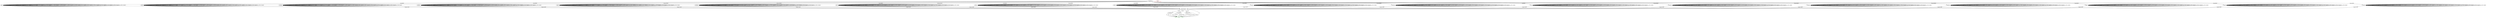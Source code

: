 digraph {
	qBug
	qCompute1
	qCompute2
	qComputeP5
	qComputeStart
	qDark
	qDragon
	qElectric
	qFairy
	qFighting
	qFire
	qFlying
	qGhost
	qGrass
	qGround
	qIce
	qNormal
	qPoison
	qPsychic
	qReadMove
	qRock
	qSteel
	qWater
	qAccept [color=green shape=triangle]
	NOPE [color=red shape=triangle]
	qBug -> qComputeStart [label="{empty};LEFT"]
	qBug -> qBug [label="Normal;WR(1);RIGHT"]
	qBug -> qBug [label="Fire;WR(0.5);RIGHT"]
	qBug -> qBug [label="Water;WR(1);RIGHT"]
	qBug -> qBug [label="Electric;WR(1);RIGHT"]
	qBug -> qBug [label="Grass;WR(2);RIGHT"]
	qBug -> qBug [label="Ice;WR(1);RIGHT"]
	qBug -> qBug [label="Fighting;WR(0.5);RIGHT"]
	qBug -> qBug [label="Poison;WR(0.5);RIGHT"]
	qBug -> qBug [label="Ground;WR(1);RIGHT"]
	qBug -> qBug [label="Flying;WR(0.5);RIGHT"]
	qBug -> qBug [label="Psychic;WR(2);RIGHT"]
	qBug -> qBug [label="Bug;WR(1);RIGHT"]
	qBug -> qBug [label="Rock;WR(1);RIGHT"]
	qBug -> qBug [label="Ghost;WR(0.5);RIGHT"]
	qBug -> qBug [label="Dragon;WR(1);RIGHT"]
	qBug -> qBug [label="Dark;WR(2);RIGHT"]
	qBug -> qBug [label="Steel;WR(0.5);RIGHT"]
	qBug -> qBug [label="Fairy;WR(0.5);RIGHT"]
	qCompute1 -> qAccept [label=0]
	qCompute1 -> qAccept [label=0.5]
	qCompute1 -> qAccept [label=1]
	qCompute1 -> qAccept [label=2]
	qCompute2 -> qAccept [label=0]
	qCompute2 -> qAccept [label="0.5;WR(1)"]
	qCompute2 -> qAccept [label="1;WR(2)"]
	qCompute2 -> qAccept [label="2;WR(4)"]
	qComputeP5 -> qAccept [label=0]
	qComputeP5 -> qAccept [label="0.5;WR(0.25)"]
	qComputeP5 -> qAccept [label="1;WR(0.5)"]
	qComputeP5 -> qAccept [label="2;WR(1)"]
	qComputeStart -> qAccept [label=0]
	qComputeStart -> qComputeP5 [label="0.5;LEFT"]
	qComputeStart -> qCompute1 [label="1;LEFT"]
	qComputeStart -> qCompute2 [label="2;LEFT"]
	qDark -> qComputeStart [label="{empty};LEFT"]
	qDark -> qDark [label="Normal;WR(1);RIGHT"]
	qDark -> qDark [label="Fire;WR(1);RIGHT"]
	qDark -> qDark [label="Water;WR(1);RIGHT"]
	qDark -> qDark [label="Electric;WR(1);RIGHT"]
	qDark -> qDark [label="Grass;WR(1);RIGHT"]
	qDark -> qDark [label="Ice;WR(1);RIGHT"]
	qDark -> qDark [label="Fighting;WR(0.5);RIGHT"]
	qDark -> qDark [label="Poison;WR(1);RIGHT"]
	qDark -> qDark [label="Ground;WR(1);RIGHT"]
	qDark -> qDark [label="Flying;WR(1);RIGHT"]
	qDark -> qDark [label="Psychic;WR(2);RIGHT"]
	qDark -> qDark [label="Bug;WR(1);RIGHT"]
	qDark -> qDark [label="Rock;WR(1);RIGHT"]
	qDark -> qDark [label="Ghost;WR(2);RIGHT"]
	qDark -> qDark [label="Dragon;WR(1);RIGHT"]
	qDark -> qDark [label="Dark;WR(0.5);RIGHT"]
	qDark -> qDark [label="Steel;WR(1);RIGHT"]
	qDark -> qDark [label="Fairy;WR(0.5);RIGHT"]
	qDragon -> qComputeStart [label="{empty};LEFT"]
	qDragon -> qDragon [label="Normal;WR(1);RIGHT"]
	qDragon -> qDragon [label="Fire;WR(1);RIGHT"]
	qDragon -> qDragon [label="Water;WR(1);RIGHT"]
	qDragon -> qDragon [label="Electric;WR(1);RIGHT"]
	qDragon -> qDragon [label="Grass;WR(1);RIGHT"]
	qDragon -> qDragon [label="Ice;WR(1);RIGHT"]
	qDragon -> qDragon [label="Fighting;WR(1);RIGHT"]
	qDragon -> qDragon [label="Poison;WR(1);RIGHT"]
	qDragon -> qDragon [label="Ground;WR(1);RIGHT"]
	qDragon -> qDragon [label="Flying;WR(1);RIGHT"]
	qDragon -> qDragon [label="Psychic;WR(1);RIGHT"]
	qDragon -> qDragon [label="Bug;WR(1);RIGHT"]
	qDragon -> qDragon [label="Rock;WR(1);RIGHT"]
	qDragon -> qDragon [label="Ghost;WR(1);RIGHT"]
	qDragon -> qDragon [label="Dragon;WR(2);RIGHT"]
	qDragon -> qDragon [label="Dark;WR(1);RIGHT"]
	qDragon -> qDragon [label="Steel;WR(0.5);RIGHT"]
	qDragon -> qDragon [label="Fairy;WR(0);RIGHT"]
	qElectric -> qComputeStart [label="{empty};LEFT"]
	qElectric -> qElectric [label="Normal;WR(1);RIGHT"]
	qElectric -> qElectric [label="Fire;WR(1);RIGHT"]
	qElectric -> qElectric [label="Water;WR(2);RIGHT"]
	qElectric -> qElectric [label="Electric;WR(0.5);RIGHT"]
	qElectric -> qElectric [label="Grass;WR(0.5);RIGHT"]
	qElectric -> qElectric [label="Ice;WR(1);RIGHT"]
	qElectric -> qElectric [label="Fighting;WR(1);RIGHT"]
	qElectric -> qElectric [label="Poison;WR(1);RIGHT"]
	qElectric -> qElectric [label="Ground;WR(0);RIGHT"]
	qElectric -> qElectric [label="Flying;WR(2);RIGHT"]
	qElectric -> qElectric [label="Psychic;WR(1);RIGHT"]
	qElectric -> qElectric [label="Bug;WR(1);RIGHT"]
	qElectric -> qElectric [label="Rock;WR(1);RIGHT"]
	qElectric -> qElectric [label="Ghost;WR(1);RIGHT"]
	qElectric -> qElectric [label="Dragon;WR(0.5);RIGHT"]
	qElectric -> qElectric [label="Dark;WR(1);RIGHT"]
	qElectric -> qElectric [label="Steel;WR(1);RIGHT"]
	qElectric -> qElectric [label="Fairy;WR(1);RIGHT"]
	qFairy -> qComputeStart [label="{empty};LEFT"]
	qFairy -> qFairy [label="Normal;WR(1);RIGHT"]
	qFairy -> qFairy [label="Fire;WR(0.5);RIGHT"]
	qFairy -> qFairy [label="Water;WR(1);RIGHT"]
	qFairy -> qFairy [label="Electric;WR(1);RIGHT"]
	qFairy -> qFairy [label="Grass;WR(1);RIGHT"]
	qFairy -> qFairy [label="Ice;WR(1);RIGHT"]
	qFairy -> qFairy [label="Fighting;WR(2);RIGHT"]
	qFairy -> qFairy [label="Poison;WR(0.5);RIGHT"]
	qFairy -> qFairy [label="Ground;WR(1);RIGHT"]
	qFairy -> qFairy [label="Flying;WR(1);RIGHT"]
	qFairy -> qFairy [label="Psychic;WR(1);RIGHT"]
	qFairy -> qFairy [label="Bug;WR(1);RIGHT"]
	qFairy -> qFairy [label="Rock;WR(1);RIGHT"]
	qFairy -> qFairy [label="Ghost;WR(1);RIGHT"]
	qFairy -> qFairy [label="Dragon;WR(2);RIGHT"]
	qFairy -> qFairy [label="Dark;WR(2);RIGHT"]
	qFairy -> qFairy [label="Steel;WR(0.5);RIGHT"]
	qFairy -> qFairy [label="Fairy;WR(1);RIGHT"]
	qFighting -> qComputeStart [label="{empty};LEFT"]
	qFighting -> qFighting [label="Normal;WR(2);RIGHT"]
	qFighting -> qFighting [label="Fire;WR(1);RIGHT"]
	qFighting -> qFighting [label="Water;WR(1);RIGHT"]
	qFighting -> qFighting [label="Electric;WR(1);RIGHT"]
	qFighting -> qFighting [label="Grass;WR(1);RIGHT"]
	qFighting -> qFighting [label="Ice;WR(2);RIGHT"]
	qFighting -> qFighting [label="Fighting;WR(1);RIGHT"]
	qFighting -> qFighting [label="Poison;WR(0.5);RIGHT"]
	qFighting -> qFighting [label="Ground;WR(1);RIGHT"]
	qFighting -> qFighting [label="Flying;WR(0.5);RIGHT"]
	qFighting -> qFighting [label="Psychic;WR(0.5);RIGHT"]
	qFighting -> qFighting [label="Bug;WR(0.5);RIGHT"]
	qFighting -> qFighting [label="Rock;WR(2);RIGHT"]
	qFighting -> qFighting [label="Ghost;WR(0);RIGHT"]
	qFighting -> qFighting [label="Dragon;WR(1);RIGHT"]
	qFighting -> qFighting [label="Dark;WR(2);RIGHT"]
	qFighting -> qFighting [label="Steel;WR(2);RIGHT"]
	qFighting -> qFighting [label="Fairy;WR(0.5);RIGHT"]
	qFire -> qComputeStart [label="{empty};LEFT"]
	qFire -> qFire [label="Normal;WR(1);RIGHT"]
	qFire -> qFire [label="Fire;WR(0.5);RIGHT"]
	qFire -> qFire [label="Water;WR(0.5);RIGHT"]
	qFire -> qFire [label="Electric;WR(1);RIGHT"]
	qFire -> qFire [label="Grass;WR(2);RIGHT"]
	qFire -> qFire [label="Ice;WR(2);RIGHT"]
	qFire -> qFire [label="Fighting;WR(1);RIGHT"]
	qFire -> qFire [label="Poison;WR(1);RIGHT"]
	qFire -> qFire [label="Ground;WR(1);RIGHT"]
	qFire -> qFire [label="Flying;WR(1);RIGHT"]
	qFire -> qFire [label="Psychic;WR(1);RIGHT"]
	qFire -> qFire [label="Bug;WR(2);RIGHT"]
	qFire -> qFire [label="Rock;WR(0.5);RIGHT"]
	qFire -> qFire [label="Ghost;WR(1);RIGHT"]
	qFire -> qFire [label="Dragon;WR(0.5);RIGHT"]
	qFire -> qFire [label="Dark;WR(1);RIGHT"]
	qFire -> qFire [label="Steel;WR(2);RIGHT"]
	qFire -> qFire [label="Fairy;WR(1);RIGHT"]
	qFlying -> qComputeStart [label="{empty};LEFT"]
	qFlying -> qFlying [label="Normal;WR(1);RIGHT"]
	qFlying -> qFlying [label="Fire;WR(1);RIGHT"]
	qFlying -> qFlying [label="Water;WR(1);RIGHT"]
	qFlying -> qFlying [label="Electric;WR(0.5);RIGHT"]
	qFlying -> qFlying [label="Grass;WR(2);RIGHT"]
	qFlying -> qFlying [label="Ice;WR(1);RIGHT"]
	qFlying -> qFlying [label="Fighting;WR(2);RIGHT"]
	qFlying -> qFlying [label="Poison;WR(1);RIGHT"]
	qFlying -> qFlying [label="Ground;WR(1);RIGHT"]
	qFlying -> qFlying [label="Flying;WR(1);RIGHT"]
	qFlying -> qFlying [label="Psychic;WR(1);RIGHT"]
	qFlying -> qFlying [label="Bug;WR(2);RIGHT"]
	qFlying -> qFlying [label="Rock;WR(0.5);RIGHT"]
	qFlying -> qFlying [label="Ghost;WR(1);RIGHT"]
	qFlying -> qFlying [label="Dragon;WR(1);RIGHT"]
	qFlying -> qFlying [label="Dark;WR(1);RIGHT"]
	qFlying -> qFlying [label="Steel;WR(0.5);RIGHT"]
	qFlying -> qFlying [label="Fairy;WR(1);RIGHT"]
	qGhost -> qComputeStart [label="{empty};LEFT"]
	qGhost -> qGhost [label="Normal;WR(0);RIGHT"]
	qGhost -> qGhost [label="Fire;WR(1);RIGHT"]
	qGhost -> qGhost [label="Water;WR(1);RIGHT"]
	qGhost -> qGhost [label="Electric;WR(1);RIGHT"]
	qGhost -> qGhost [label="Grass;WR(1);RIGHT"]
	qGhost -> qGhost [label="Ice;WR(1);RIGHT"]
	qGhost -> qGhost [label="Fighting;WR(1);RIGHT"]
	qGhost -> qGhost [label="Poison;WR(1);RIGHT"]
	qGhost -> qGhost [label="Ground;WR(1);RIGHT"]
	qGhost -> qGhost [label="Flying;WR(1);RIGHT"]
	qGhost -> qGhost [label="Psychic;WR(2);RIGHT"]
	qGhost -> qGhost [label="Bug;WR(1);RIGHT"]
	qGhost -> qGhost [label="Rock;WR(1);RIGHT"]
	qGhost -> qGhost [label="Ghost;WR(2);RIGHT"]
	qGhost -> qGhost [label="Dragon;WR(1);RIGHT"]
	qGhost -> qGhost [label="Dark;WR(0.5);RIGHT"]
	qGhost -> qGhost [label="Steel;WR(1);RIGHT"]
	qGhost -> qGhost [label="Fairy;WR(1);RIGHT"]
	qGrass -> qComputeStart [label="{empty};LEFT"]
	qGrass -> qGrass [label="Normal;WR(1);RIGHT"]
	qGrass -> qGrass [label="Fire;WR(0.5);RIGHT"]
	qGrass -> qGrass [label="Water;WR(2);RIGHT"]
	qGrass -> qGrass [label="Electric;WR(1);RIGHT"]
	qGrass -> qGrass [label="Grass;WR(0.5);RIGHT"]
	qGrass -> qGrass [label="Ice;WR(1);RIGHT"]
	qGrass -> qGrass [label="Fighting;WR(1);RIGHT"]
	qGrass -> qGrass [label="Poison;WR(0.5);RIGHT"]
	qGrass -> qGrass [label="Ground;WR(2);RIGHT"]
	qGrass -> qGrass [label="Flying;WR(0.5);RIGHT"]
	qGrass -> qGrass [label="Psychic;WR(1);RIGHT"]
	qGrass -> qGrass [label="Bug;WR(0.5);RIGHT"]
	qGrass -> qGrass [label="Rock;WR(2);RIGHT"]
	qGrass -> qGrass [label="Ghost;WR(1);RIGHT"]
	qGrass -> qGrass [label="Dragon;WR(0.5);RIGHT"]
	qGrass -> qGrass [label="Dark;WR(1);RIGHT"]
	qGrass -> qGrass [label="Steel;WR(0.5);RIGHT"]
	qGrass -> qGrass [label="Fairy;WR(1);RIGHT"]
	qGround -> qComputeStart [label="{empty};LEFT"]
	qGround -> qGround [label="Normal;WR(1);RIGHT"]
	qGround -> qGround [label="Fire;WR(2);RIGHT"]
	qGround -> qGround [label="Water;WR(1);RIGHT"]
	qGround -> qGround [label="Electric;WR(2);RIGHT"]
	qGround -> qGround [label="Grass;WR(0.5);RIGHT"]
	qGround -> qGround [label="Ice;WR(1);RIGHT"]
	qGround -> qGround [label="Fighting;WR(1);RIGHT"]
	qGround -> qGround [label="Poison;WR(2);RIGHT"]
	qGround -> qGround [label="Ground;WR(1);RIGHT"]
	qGround -> qGround [label="Flying;WR(0);RIGHT"]
	qGround -> qGround [label="Psychic;WR(1);RIGHT"]
	qGround -> qGround [label="Bug;WR(0.5);RIGHT"]
	qGround -> qGround [label="Rock;WR(2);RIGHT"]
	qGround -> qGround [label="Ghost;WR(1);RIGHT"]
	qGround -> qGround [label="Dragon;WR(1);RIGHT"]
	qGround -> qGround [label="Dark;WR(1);RIGHT"]
	qGround -> qGround [label="Steel;WR(2);RIGHT"]
	qGround -> qGround [label="Fairy;WR(1);RIGHT"]
	qIce -> qComputeStart [label="{empty};LEFT"]
	qIce -> qIce [label="Normal;WR(1);RIGHT"]
	qIce -> qIce [label="Fire;WR(0.5);RIGHT"]
	qIce -> qIce [label="Water;WR(0.5);RIGHT"]
	qIce -> qIce [label="Electric;WR(1);RIGHT"]
	qIce -> qIce [label="Grass;WR(2);RIGHT"]
	qIce -> qIce [label="Ice;WR(0.5);RIGHT"]
	qIce -> qIce [label="Fighting;WR(1);RIGHT"]
	qIce -> qIce [label="Poison;WR(1);RIGHT"]
	qIce -> qIce [label="Ground;WR(2);RIGHT"]
	qIce -> qIce [label="Flying;WR(2);RIGHT"]
	qIce -> qIce [label="Psychic;WR(1);RIGHT"]
	qIce -> qIce [label="Bug;WR(1);RIGHT"]
	qIce -> qIce [label="Rock;WR(1);RIGHT"]
	qIce -> qIce [label="Ghost;WR(1);RIGHT"]
	qIce -> qIce [label="Dragon;WR(2);RIGHT"]
	qIce -> qIce [label="Dark;WR(1);RIGHT"]
	qIce -> qIce [label="Steel;WR(0.5);RIGHT"]
	qIce -> qIce [label="Fairy;WR(1);RIGHT"]
	qNormal -> qComputeStart [label="{empty};LEFT"]
	qNormal -> qNormal [label="Normal;WR(1);RIGHT"]
	qNormal -> qNormal [label="Fire;WR(1);RIGHT"]
	qNormal -> qNormal [label="Water;WR(1);RIGHT"]
	qNormal -> qNormal [label="Electric;WR(1);RIGHT"]
	qNormal -> qNormal [label="Grass;WR(1);RIGHT"]
	qNormal -> qNormal [label="Ice;WR(1);RIGHT"]
	qNormal -> qNormal [label="Fighting;WR(1);RIGHT"]
	qNormal -> qNormal [label="Poison;WR(1);RIGHT"]
	qNormal -> qNormal [label="Ground;WR(1);RIGHT"]
	qNormal -> qNormal [label="Flying;WR(1);RIGHT"]
	qNormal -> qNormal [label="Psychic;WR(1);RIGHT"]
	qNormal -> qNormal [label="Bug;WR(1);RIGHT"]
	qNormal -> qNormal [label="Rock;WR(0.5);RIGHT"]
	qNormal -> qNormal [label="Ghost;WR(0);RIGHT"]
	qNormal -> qNormal [label="Dragon;WR(1);RIGHT"]
	qNormal -> qNormal [label="Dark;WR(1);RIGHT"]
	qNormal -> qNormal [label="Steel;WR(0.5);RIGHT"]
	qNormal -> qNormal [label="Fairy;WR(1);RIGHT"]
	qPoison -> qComputeStart [label="{empty};LEFT"]
	qPoison -> qPoison [label="Normal;WR(1);RIGHT"]
	qPoison -> qPoison [label="Fire;WR(1);RIGHT"]
	qPoison -> qPoison [label="Water;WR(1);RIGHT"]
	qPoison -> qPoison [label="Electric;WR(1);RIGHT"]
	qPoison -> qPoison [label="Grass;WR(2);RIGHT"]
	qPoison -> qPoison [label="Ice;WR(1);RIGHT"]
	qPoison -> qPoison [label="Fighting;WR(1);RIGHT"]
	qPoison -> qPoison [label="Poison;WR(0.5);RIGHT"]
	qPoison -> qPoison [label="Ground;WR(0.5);RIGHT"]
	qPoison -> qPoison [label="Flying;WR(1);RIGHT"]
	qPoison -> qPoison [label="Psychic;WR(1);RIGHT"]
	qPoison -> qPoison [label="Bug;WR(1);RIGHT"]
	qPoison -> qPoison [label="Rock;WR(0.5);RIGHT"]
	qPoison -> qPoison [label="Ghost;WR(0.5);RIGHT"]
	qPoison -> qPoison [label="Dragon;WR(1);RIGHT"]
	qPoison -> qPoison [label="Dark;WR(1);RIGHT"]
	qPoison -> qPoison [label="Steel;WR(0);RIGHT"]
	qPoison -> qPoison [label="Fairy;WR(2);RIGHT"]
	qPsychic -> qComputeStart [label="{empty};LEFT"]
	qPsychic -> qPsychic [label="Normal;WR(1);RIGHT"]
	qPsychic -> qPsychic [label="Fire;WR(1);RIGHT"]
	qPsychic -> qPsychic [label="Water;WR(1);RIGHT"]
	qPsychic -> qPsychic [label="Electric;WR(1);RIGHT"]
	qPsychic -> qPsychic [label="Grass;WR(1);RIGHT"]
	qPsychic -> qPsychic [label="Ice;WR(1);RIGHT"]
	qPsychic -> qPsychic [label="Fighting;WR(2);RIGHT"]
	qPsychic -> qPsychic [label="Poison;WR(2);RIGHT"]
	qPsychic -> qPsychic [label="Ground;WR(1);RIGHT"]
	qPsychic -> qPsychic [label="Flying;WR(1);RIGHT"]
	qPsychic -> qPsychic [label="Psychic;WR(0.5);RIGHT"]
	qPsychic -> qPsychic [label="Bug;WR(1);RIGHT"]
	qPsychic -> qPsychic [label="Rock;WR(1);RIGHT"]
	qPsychic -> qPsychic [label="Ghost;WR(1);RIGHT"]
	qPsychic -> qPsychic [label="Dragon;WR(1);RIGHT"]
	qPsychic -> qPsychic [label="Dark;WR(0);RIGHT"]
	qPsychic -> qPsychic [label="Steel;WR(0.5);RIGHT"]
	qPsychic -> qPsychic [label="Fairy;WR(1);RIGHT"]
	qReadMove -> qNormal [label="Normal;RIGHT"]
	qReadMove -> qFire [label="Fire;RIGHT"]
	qReadMove -> qWater [label="Water;RIGHT"]
	qReadMove -> qElectric [label="Electric;RIGHT"]
	qReadMove -> qGrass [label="Grass;RIGHT"]
	qReadMove -> qIce [label="Ice;RIGHT"]
	qReadMove -> qFighting [label="Fighting;RIGHT"]
	qReadMove -> qPoison [label="Poison;RIGHT"]
	qReadMove -> qGround [label="Ground;RIGHT"]
	qReadMove -> qFlying [label="Flying;RIGHT"]
	qReadMove -> qPsychic [label="Psychic;RIGHT"]
	qReadMove -> qBug [label="Bug;RIGHT"]
	qReadMove -> qRock [label="Rock;RIGHT"]
	qReadMove -> qGhost [label="Ghost;RIGHT"]
	qReadMove -> qDragon [label="Dragon;RIGHT"]
	qReadMove -> qDark [label="Dark;RIGHT"]
	qReadMove -> qSteel [label="Steel;RIGHT"]
	qReadMove -> qFairy [label="Fairy;RIGHT"]
	qRock -> qComputeStart [label="{empty};LEFT"]
	qRock -> qRock [label="Normal;WR(1);RIGHT"]
	qRock -> qRock [label="Fire;WR(2);RIGHT"]
	qRock -> qRock [label="Water;WR(1);RIGHT"]
	qRock -> qRock [label="Electric;WR(1);RIGHT"]
	qRock -> qRock [label="Grass;WR(1);RIGHT"]
	qRock -> qRock [label="Ice;WR(2);RIGHT"]
	qRock -> qRock [label="Fighting;WR(0.5);RIGHT"]
	qRock -> qRock [label="Poison;WR(1);RIGHT"]
	qRock -> qRock [label="Ground;WR(0.5);RIGHT"]
	qRock -> qRock [label="Flying;WR(2);RIGHT"]
	qRock -> qRock [label="Psychic;WR(1);RIGHT"]
	qRock -> qRock [label="Bug;WR(2);RIGHT"]
	qRock -> qRock [label="Rock;WR(1);RIGHT"]
	qRock -> qRock [label="Ghost;WR(1);RIGHT"]
	qRock -> qRock [label="Dragon;WR(1);RIGHT"]
	qRock -> qRock [label="Dark;WR(1);RIGHT"]
	qRock -> qRock [label="Steel;WR(0.5);RIGHT"]
	qRock -> qRock [label="Fairy;WR(1);RIGHT"]
	qSteel -> qComputeStart [label="{empty};LEFT"]
	qSteel -> qSteel [label="Normal;WR(1);RIGHT"]
	qSteel -> qSteel [label="Fire;WR(0.5);RIGHT"]
	qSteel -> qSteel [label="Water;WR(0.5);RIGHT"]
	qSteel -> qSteel [label="Electric;WR(0.5);RIGHT"]
	qSteel -> qSteel [label="Grass;WR(1);RIGHT"]
	qSteel -> qSteel [label="Ice;WR(2);RIGHT"]
	qSteel -> qSteel [label="Fighting;WR(1);RIGHT"]
	qSteel -> qSteel [label="Poison;WR(1);RIGHT"]
	qSteel -> qSteel [label="Ground;WR(1);RIGHT"]
	qSteel -> qSteel [label="Flying;WR(1);RIGHT"]
	qSteel -> qSteel [label="Psychic;WR(1);RIGHT"]
	qSteel -> qSteel [label="Bug;WR(1);RIGHT"]
	qSteel -> qSteel [label="Rock;WR(2);RIGHT"]
	qSteel -> qSteel [label="Ghost;WR(1);RIGHT"]
	qSteel -> qSteel [label="Dragon;WR(1);RIGHT"]
	qSteel -> qSteel [label="Dark;WR(1);RIGHT"]
	qSteel -> qSteel [label="Steel;WR(0.5);RIGHT"]
	qSteel -> qSteel [label="Fairy;WR(2);RIGHT"]
	qWater -> qComputeStart [label="{empty};LEFT"]
	qWater -> qWater [label="Normal;WR(1);RIGHT"]
	qWater -> qWater [label="Fire;WR(2);RIGHT"]
	qWater -> qWater [label="Water;WR(0.5);RIGHT"]
	qWater -> qWater [label="Electric;WR(1);RIGHT"]
	qWater -> qWater [label="Grass;WR(0.5);RIGHT"]
	qWater -> qWater [label="Ice;WR(1);RIGHT"]
	qWater -> qWater [label="Fighting;WR(1);RIGHT"]
	qWater -> qWater [label="Poison;WR(1);RIGHT"]
	qWater -> qWater [label="Ground;WR(2);RIGHT"]
	qWater -> qWater [label="Flying;WR(1);RIGHT"]
	qWater -> qWater [label="Psychic;WR(1);RIGHT"]
	qWater -> qWater [label="Bug;WR(1);RIGHT"]
	qWater -> qWater [label="Rock;WR(2);RIGHT"]
	qWater -> qWater [label="Ghost;WR(1);RIGHT"]
	qWater -> qWater [label="Dragon;WR(0.5);RIGHT"]
	qWater -> qWater [label="Dark;WR(1);RIGHT"]
	qWater -> qWater [label="Steel;WR(1);RIGHT"]
	qWater -> qWater [label="Fairy;WR(1);RIGHT"]
}
